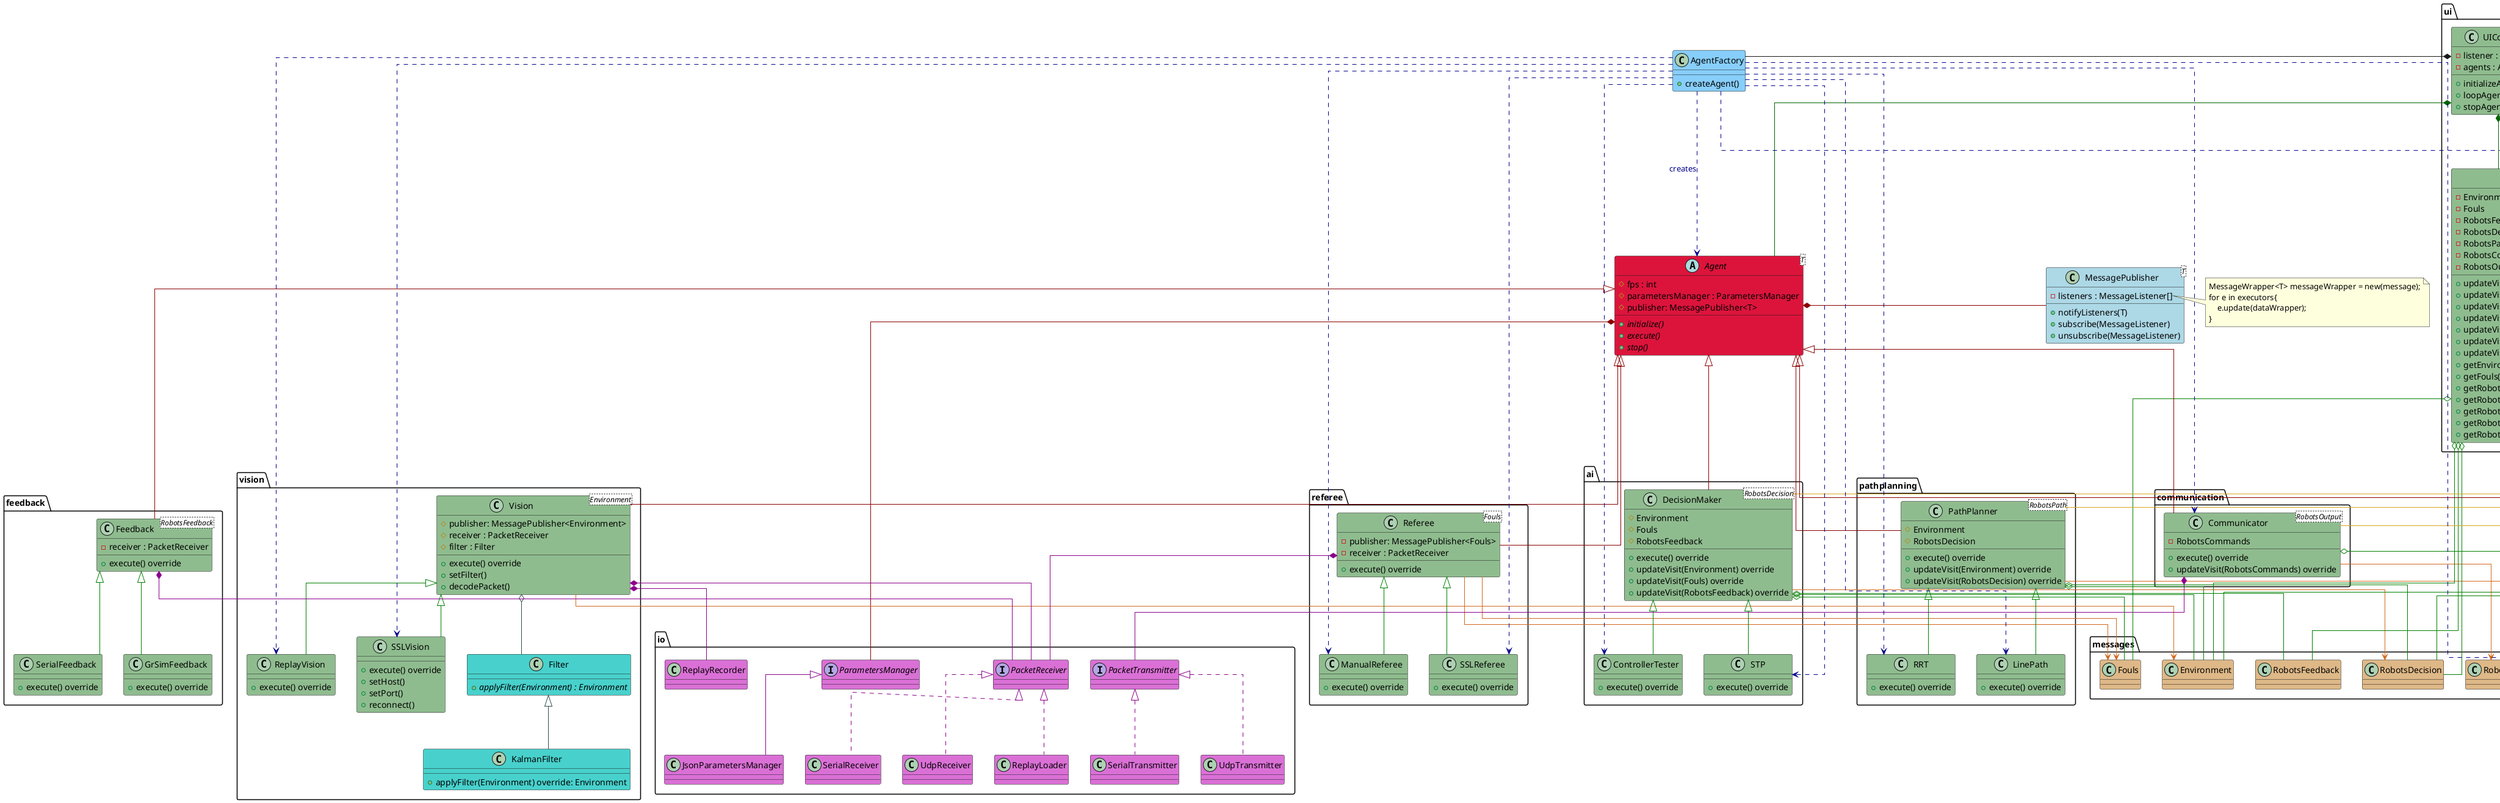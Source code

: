 @startuml
'https://plantuml.com/class-diagram
skinparam linetype polyline
skinparam linetype ortho
set separator ::

class ui::UIController #darkseagreen{
    -listener : UIListener
    -agents : Agent[]
    +initializeAgents()
    +loopAgents()
    +stopAgents()
}
class AgentFactory #lightskyblue{
    +createAgent()
}
class messages::Environment #burlywood{
}
class messages::Fouls #burlywood{
}
class messages::RobotsFeedback #burlywood{
}
class messages::RobotsDecision #burlywood{
}
class messages::RobotsPath #burlywood{
}
class messages::RobotsCommands #burlywood{
}
class messages::RobotsOutput #burlywood{
}
class MessagePublisher<T> #lightblue {
    -listeners : MessageListener[]
    +notifyListeners(T)
    +subscribe(MessageListener)
    +unsubscribe(MessageListener)
}
note right of MessagePublisher::listeners
    MessageWrapper<T> messageWrapper = new(message);
    for e in executors{
        e.update(dataWrapper);
    }
end note
abstract Agent<T> #crimson{
    # fps : int
    # parametersManager : ParametersManager
    # publisher: MessagePublisher<T>
    +{abstract}initialize()
    +{abstract}execute()
    +{abstract}stop()
}
abstract MessageListener #khaki{
    +update(Message)
    +{abstract}updateVisit(Environment)
    +{abstract}updateVisit(Fouls)
    +{abstract}updateVisit(RobotsFeedback)
    +{abstract}updateVisit(RobotsDecision)
    +{abstract}updateVisit(RobotsPath)
    +{abstract}updateVisit(RobotsCommands)
    +{abstract}updateVisit(RobotsOutput)
}
note as N1
For simplicity, roboime namespace on all classes was omitted
end note
note left of MessageListener::update
    data.accept(this);
end note
interface IMessage #khaki{
    +{abstract}accept(Executor)
}
'MessageListener -l[hidden] IMessage
'MessageListener -r[hidden] MessagePublisher
MessageListener -- IMessage #goldenrod
class MessageWrapper<T> #khaki{
    -data : T
    +accept(Executor) override
    +getMessage() : T
}
note right of MessageWrapper::accept
    T data = getMessage();
    executor.updateVisit(data);
end note
IMessage <|.d. MessageWrapper #goldenrod
together{
interface io::PacketReceiver #orchid{
}
interface io::PacketTransmitter #orchid{
}
interface io::ParametersManager #orchid{
}

}
class io::SerialReceiver #orchid{
}
class io::UdpReceiver #orchid{
}
class io::ReplayLoader #orchid{
}
class io::ReplayRecorder #orchid{
}
class io::UdpTransmitter #orchid{
}
class io::SerialTransmitter #orchid{
}
class io::JsonParametersManager #orchid{
}
JsonParametersManager -u-|> ParametersManager #darkmagenta
Agent *-- ParametersManager #darkred

class vision::Vision<Environment> #darkseagreen{
    # publisher: MessagePublisher<Environment>
    # receiver : PacketReceiver
    # filter : Filter
    +execute() override
    +setFilter()
    +decodePacket()
}
Vision -d-> Environment #chocolate
class vision::SSLVision #darkseagreen{
    +execute() override
    +setHost()
    +setPort()
    +reconnect()
}
class vision::ReplayVision #darkseagreen{
    +execute() override
}
SSLVision -u-|> Vision #green
ReplayVision -u-|> Vision #green

class referee::Referee<Fouls> #darkseagreen{
    - publisher: MessagePublisher<Fouls>
    - receiver : PacketReceiver
    +execute() override
}
Referee -d-> Fouls #chocolate
class referee::SSLReferee #darkseagreen{
    +execute() override
}
class referee::ManualReferee #darkseagreen{
    +execute() override
}
SSLReferee -u-|> Referee #green
ManualReferee -u-|> Referee #green
class feedback::Feedback<RobotsFeedback> #darkseagreen{
    - receiver : PacketReceiver
    +execute() override
}
Referee -d-> Fouls #chocolate
class feedback::SerialFeedback #darkseagreen{
    +execute() override
}
class feedback::GrSimFeedback #darkseagreen{
    +execute() override
}
SerialFeedback -u-|> Feedback #green
GrSimFeedback -u-|> Feedback #green
class ai::DecisionMaker<RobotsDecision> #darkseagreen{
    #Environment
    #Fouls
    #RobotsFeedback
    +execute() override
    +updateVisit(Environment) override
    +updateVisit(Fouls) override
    +updateVisit(RobotsFeedback) override
}
DecisionMaker -d-> RobotsDecision #chocolate
class ai::STP #darkseagreen{
    +execute() override
}
class ai::ControllerTester #darkseagreen{
    +execute() override
}
STP -u-|> DecisionMaker #green
ControllerTester -u-|> DecisionMaker #green
class pathplanning::PathPlanner<RobotsPath> #darkseagreen{
    #Environment
    #RobotsDecision
    +execute() override
    +updateVisit(Environment) override
    +updateVisit(RobotsDecision) override
}
PathPlanner -d-> RobotsPath #chocolate
class pathplanning::RRT #darkseagreen{
    +execute() override
}
class pathplanning::LinePath #darkseagreen{
    +execute() override
}
RRT -u-|> PathPlanner #green
LinePath -u-|> PathPlanner #green
class navigation::Controller<RobotsCommands> #darkseagreen{
    #Environment
    #RobotsDecision
    #RobotsPath
    +execute() override
    +updateVisit(Environment) override
    +updateVisit(RobotsDecision) override
    +updateVisit(RobotsPath) override
}
Controller -d-> RobotsCommands #chocolate
class navigation::BangBangController #darkseagreen{
    +execute() override
}
class navigation::ManualController #darkseagreen{
    +execute() override
}
BangBangController -u-|> Controller #green
ManualController -u-|> Controller #green
class communication::Communicator<RobotsOutput> #darkseagreen{
    - RobotsCommands
    +execute() override
    +updateVisit(RobotsCommands) override
}
Communicator -d-> RobotsOutput #chocolate
class ui::UIListener #darkseagreen{
    -Environment
    -Fouls
    -RobotsFeedback
    -RobotsDecision
    -RobotsPath
    -RobotsCommands
    -RobotsOutput
    +updateVisit(Environment) override
    +updateVisit(Fouls) override
    +updateVisit(RobotsFeedback) override
    +updateVisit(RobotsDecision) override
    +updateVisit(RobotsPath) override
    +updateVisit(RobotsCommands) override
    +updateVisit(RobotsOutput) override
    +getEnvironment() : Environment
    +getFouls() : Fouls
    +getRobotsFeedback() : RobotsFeedback
    +getRobotsDecision() : RobotsDecision
    +getRobotsPath() : RobotsPath
    +getRobotsCommands() : RobotsCommands
    +getRobotsOutput() : RobotsOutput
}
UIController *-- UIListener #darkgreen
UIController *-- Agent #darkgreen

class vision::Filter #mediumturquoise{
    +{abstract}applyFilter(Environment) : Environment
}
Vision o-d- Filter #darkslategrey
class vision::KalmanFilter #mediumturquoise{
    +applyFilter(Environment) override: Environment
}
KalmanFilter -u-|> Filter #darkslategrey
Vision *-d- PacketReceiver #line:darkmagenta
Vision *-d- ReplayRecorder #line:darkmagenta
Referee *-d- PacketReceiver #line:darkmagenta
Feedback *-d- PacketReceiver #line:darkmagenta


Communicator *-- PacketTransmitter #line:darkmagenta

DecisionMaker o-- Environment #line:green
DecisionMaker o-- Fouls #line:green
DecisionMaker o-- RobotsFeedback #line:green
PathPlanner o-- Environment #line:green
PathPlanner o-- RobotsDecision #line:green
Controller o-- Environment #line:green
Controller o-- RobotsDecision #line:green
Controller o-- RobotsPath #line:green
Communicator o-- RobotsCommands #line:green
UIListener o-- Environment #line:green
UIListener o-- Fouls #line:green
UIListener o-- RobotsFeedback #line:green
UIListener o-- RobotsDecision #line:green
UIListener o-- RobotsPath #line:green
UIListener o-- RobotsCommands #line:green
UIListener o-- RobotsOutput #line:green

MessageListener <|-d- DecisionMaker #line:goldenrod
MessageListener <|-d- Controller #line:goldenrod
MessageListener <|-d- PathPlanner #line:goldenrod
MessageListener <|-d- Communicator #line:goldenrod
MessageListener <|-d- UIListener #line:goldenrod

Agent <|-d- DecisionMaker #line:darkred
Agent <|-d- Controller #line:darkred
Agent <|-d- PathPlanner #line:darkred
Agent <|-d- Communicator #line:darkred
Agent <|-d- Vision #line:darkred
Agent <|-d- Referee #line:darkred
Agent <|-d- Feedback #line:darkred
Agent *-r- MessagePublisher #line:darkred

PacketReceiver <|.. SerialReceiver #darkmagenta
PacketReceiver <|.. UdpReceiver #darkmagenta
PacketReceiver <|.. ReplayLoader #darkmagenta

PacketTransmitter <|.. SerialTransmitter #darkmagenta
PacketTransmitter <|.. UdpTransmitter #darkmagenta

AgentFactory ..> Agent #darkblue;text:darkblue : creates
AgentFactory ..> SSLVision #darkblue
AgentFactory ..> ReplayVision #darkblue
AgentFactory ..> SSLReferee #darkblue
AgentFactory ..> ManualReferee #darkblue
AgentFactory ..> STP #darkblue
AgentFactory ..> ControllerTester #darkblue
AgentFactory ..> RRT #darkblue
AgentFactory ..> LinePath #darkblue
AgentFactory ..> BangBangController #darkblue
AgentFactory ..> ManualController #darkblue
AgentFactory ..> Communicator #darkblue


UIController *-- AgentFactory

Vision -[hidden]- Referee
Referee -[hidden]- Feedback
Feedback -[hidden]- DecisionMaker
DecisionMaker -[hidden]- PathPlanner
PathPlanner -[hidden]- Controller
Controller -[hidden]- Communicator





@enduml